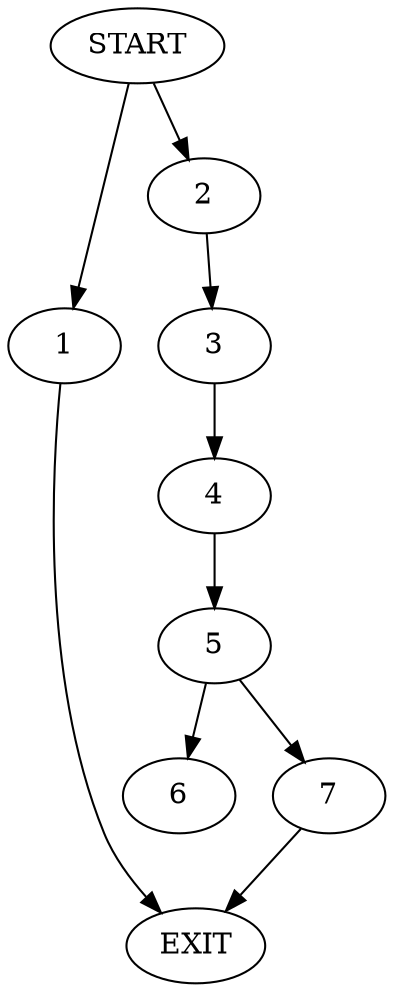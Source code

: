 digraph { 
0 [label="START"];
1;
2;
3;
4;
5;
6;
7;
8[label="EXIT"];
0 -> 2;
0 -> 1;
1 -> 8;
2 -> 3;
3 -> 4;
4 -> 5;
5 -> 6;
5 -> 7;
7 -> 8;
}